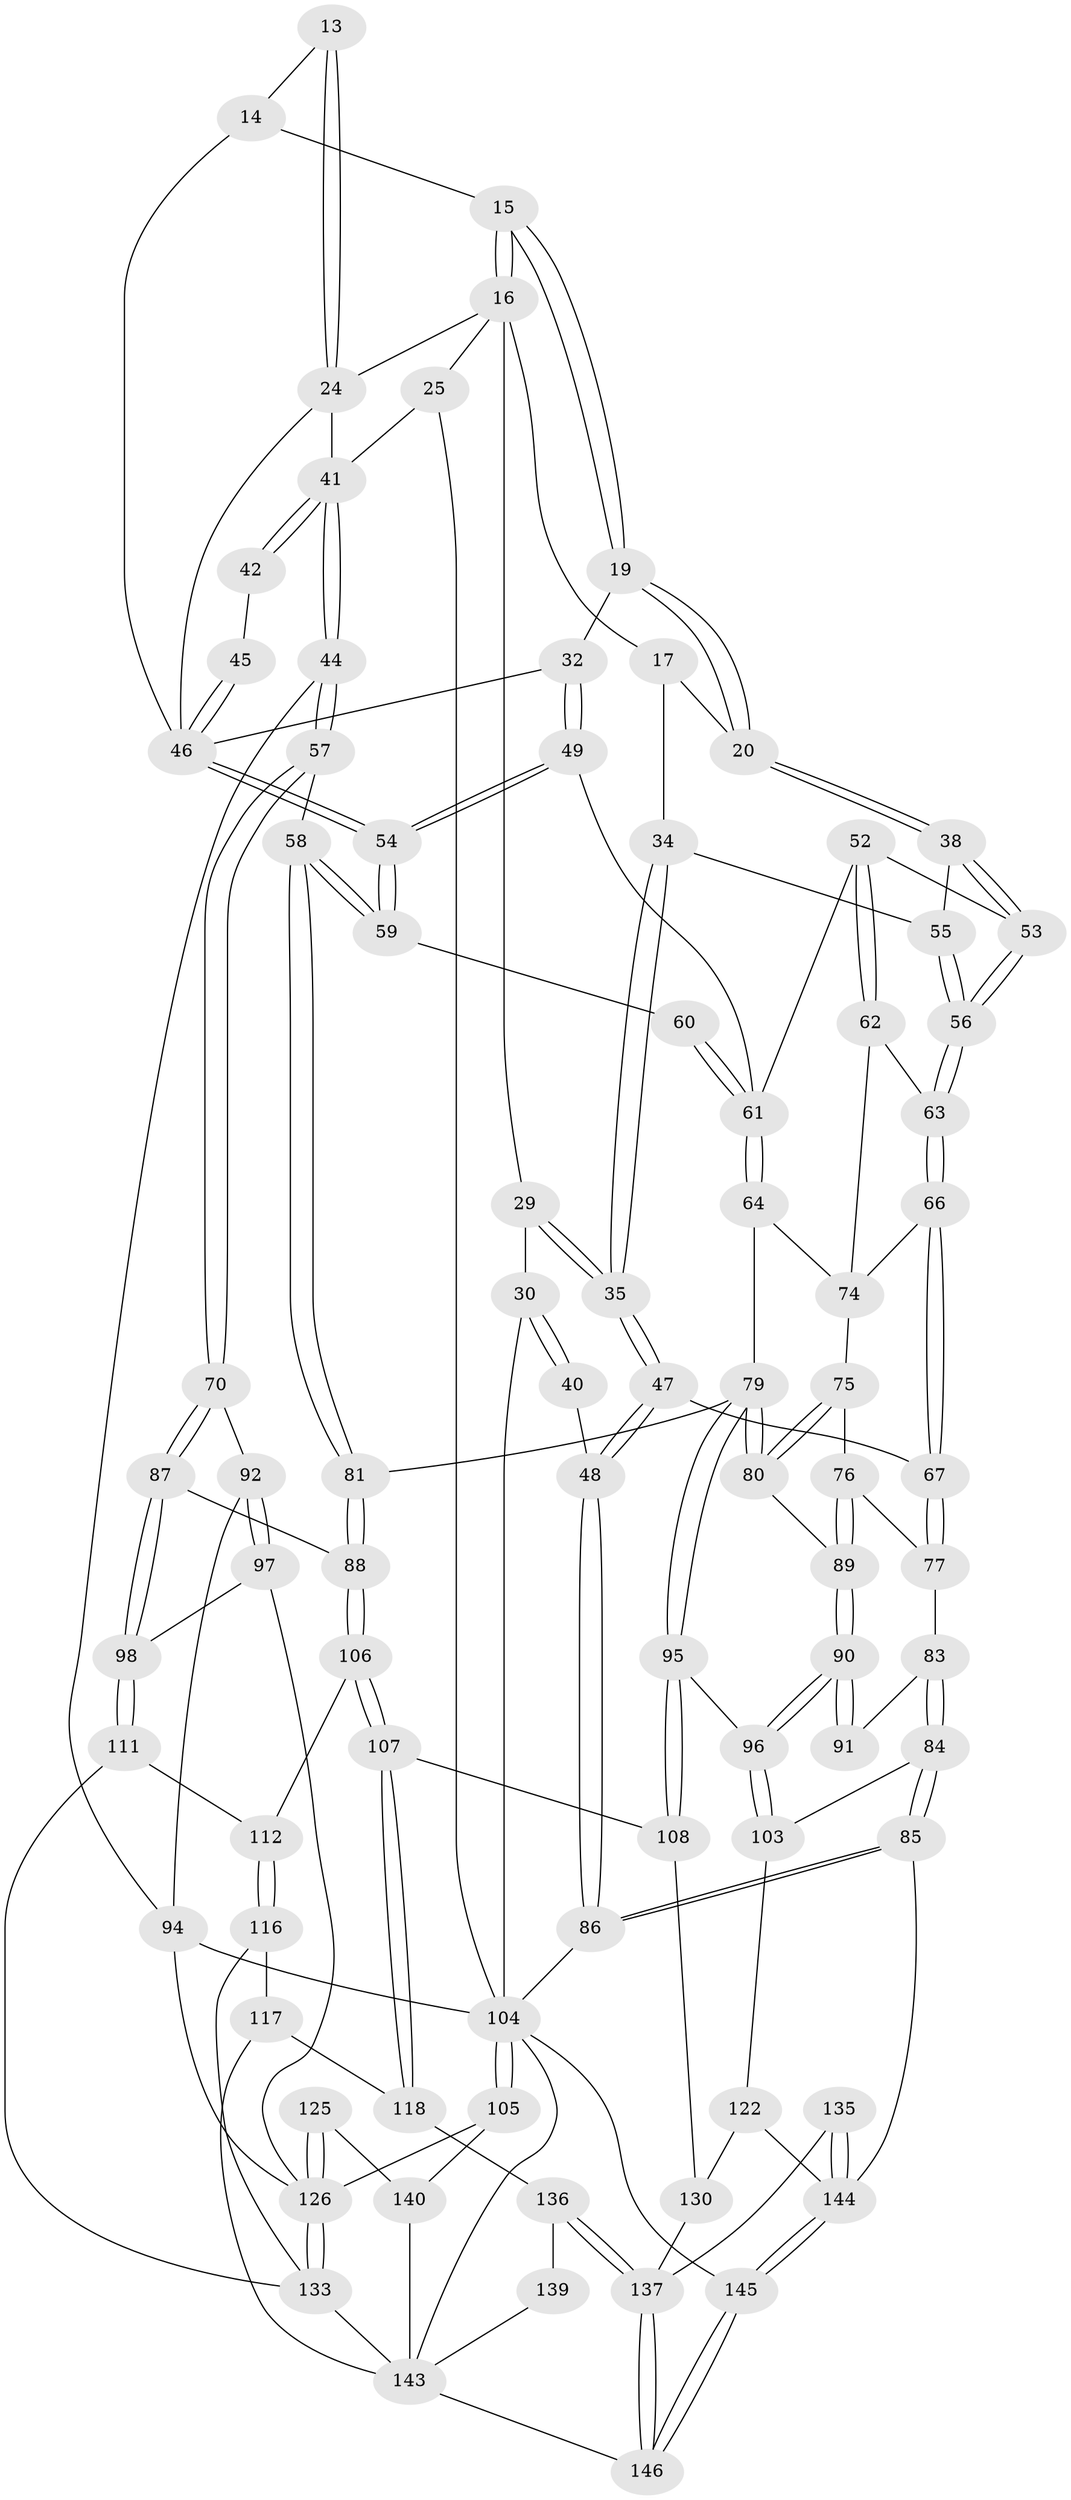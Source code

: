 // original degree distribution, {3: 0.0273972602739726, 4: 0.21232876712328766, 5: 0.5342465753424658, 6: 0.22602739726027396}
// Generated by graph-tools (version 1.1) at 2025/05/03/04/25 22:05:37]
// undirected, 87 vertices, 198 edges
graph export_dot {
graph [start="1"]
  node [color=gray90,style=filled];
  13 [pos="+0.6375139968256952+0.1485630348544641"];
  14 [pos="+0.6357136878989458+0.14835657816037068"];
  15 [pos="+0.5127158708756273+0.10163595349767313"];
  16 [pos="+0.49482545252743754+0",super="+9+10"];
  17 [pos="+0.25713514014851957+0.12153609026918592"];
  19 [pos="+0.49429099075281074+0.1808086251272379"];
  20 [pos="+0.4015884900274677+0.21856093865690543",super="+18"];
  24 [pos="+0.6735025677122359+0.21919859308074507",super="+23+12"];
  25 [pos="+0.94801182584022+0.1722455205832867",super="+4+3"];
  29 [pos="+0.10333877440802522+0.19451021396278098",super="+11"];
  30 [pos="+0.055055888496058254+0.13224761473341035",super="+7+6"];
  32 [pos="+0.5279346502412652+0.22122482684167724"];
  34 [pos="+0.26507792313551437+0.24611638943165096",super="+33"];
  35 [pos="+0.05521895763847352+0.34117556552385386"];
  38 [pos="+0.39392722476150627+0.2250360521333373"];
  40 [pos="+0+0.2149620565138341"];
  41 [pos="+0.8310922992474323+0.2738953064761873",super="+26+21+22"];
  42 [pos="+0.7951987681255182+0.23690977862978518"];
  44 [pos="+0.8455767768784362+0.30260345519550114"];
  45 [pos="+0.6936716912908824+0.24646169001839988"];
  46 [pos="+0.645606829127394+0.3231667360086797",super="+31+28+27"];
  47 [pos="+0.04985805347595754+0.3479006149612069"];
  48 [pos="+0+0.3464704178629848"];
  49 [pos="+0.5294055710379905+0.27299740308074005"];
  52 [pos="+0.4311063038580621+0.3203839702971739"];
  53 [pos="+0.40385109891531806+0.280447330333821"];
  54 [pos="+0.6303031673582133+0.35570909917474397"];
  55 [pos="+0.3099267104359669+0.3534859233509167",super="+39"];
  56 [pos="+0.31182340798738234+0.35938561730560253"];
  57 [pos="+0.6905044288738539+0.45676137720356896"];
  58 [pos="+0.686405430833653+0.45475746644581183"];
  59 [pos="+0.6299134919599363+0.4154486565338894"];
  60 [pos="+0.6133162760611215+0.419147206744458"];
  61 [pos="+0.5127184422642839+0.4561373532479159",super="+51+50"];
  62 [pos="+0.4285136473751628+0.3303369377152567"];
  63 [pos="+0.3096077722352345+0.3824167270372979"];
  64 [pos="+0.4642105200610452+0.4899633024676437"];
  66 [pos="+0.3052952529027272+0.3987782452862342"];
  67 [pos="+0.08393130567719329+0.3832029617166413"];
  70 [pos="+0.7171673792721144+0.49904362755248793"];
  74 [pos="+0.32091137089322747+0.4213194320599107",super="+65"];
  75 [pos="+0.3070463435800973+0.4507413093548519"];
  76 [pos="+0.2095618383953873+0.5194233618911879"];
  77 [pos="+0.11326120458059316+0.45702036035892596"];
  79 [pos="+0.3626658189201721+0.6258685926916953",super="+78"];
  80 [pos="+0.30696674588186457+0.5562814929338799"];
  81 [pos="+0.533931701995816+0.605143337917043"];
  83 [pos="+0.09231816448879812+0.5690180441993328",super="+82"];
  84 [pos="+0.026958269814029087+0.7024433288053433"];
  85 [pos="+0+0.7082225726139915"];
  86 [pos="+0+0.7154173121547172"];
  87 [pos="+0.6306142506304103+0.6515244013635187"];
  88 [pos="+0.5921779580642638+0.6727741873443595"];
  89 [pos="+0.21353858121473174+0.5256683337693314"];
  90 [pos="+0.20964078995968344+0.6184998821820797"];
  91 [pos="+0.2018990372660174+0.6144705450450667"];
  92 [pos="+0.7590341719148472+0.5321366025299388",super="+69"];
  94 [pos="+0.8808608301533524+0.6012344883582262",super="+93+72+73"];
  95 [pos="+0.34902399680033624+0.6568009709494443"];
  96 [pos="+0.22132757519037774+0.6517878466838507"];
  97 [pos="+0.8132110714864148+0.6814364290666761"];
  98 [pos="+0.8023826031779822+0.6877739413196496"];
  103 [pos="+0.11973229642140164+0.7352994007773122"];
  104 [pos="+1+1",super="+5+100+71"];
  105 [pos="+1+0.9171275613671435",super="+101"];
  106 [pos="+0.5904443242251115+0.6817171129836179"];
  107 [pos="+0.48107288283857197+0.7497737760566722"];
  108 [pos="+0.37168353297663165+0.7515113822826172"];
  111 [pos="+0.7684406955747578+0.7450675232296013"];
  112 [pos="+0.6082079791689827+0.7207802186005603"];
  116 [pos="+0.6193596404052051+0.7636236312539487"];
  117 [pos="+0.6061258278261402+0.8144559559112704"];
  118 [pos="+0.5433231503659018+0.872010565464662"];
  122 [pos="+0.14043080236500147+0.7856763882786372",super="+110"];
  125 [pos="+0.8789411329253771+0.9062255687600257",super="+120"];
  126 [pos="+0.8591807937376217+0.9132689323995867",super="+114"];
  130 [pos="+0.3565724154311497+0.8127739048350515",super="+109"];
  133 [pos="+0.8556160045189463+0.9205968048268138",super="+131+119+115"];
  135 [pos="+0.2129172841476903+0.8926537511835437"];
  136 [pos="+0.4392577176053239+0.956180073663143",super="+128+127"];
  137 [pos="+0.3082327291902107+1",super="+134+129"];
  139 [pos="+0.561115952742188+0.9289880375692642"];
  140 [pos="+0.9128719388843167+0.9044800143217813",super="+121"];
  143 [pos="+0.7007623409194873+1",super="+142+138+132"];
  144 [pos="+0+1",super="+124+123"];
  145 [pos="+0+1"];
  146 [pos="+0.2991573200725185+1"];
  13 -- 14;
  13 -- 24 [weight=2];
  13 -- 24;
  14 -- 15;
  14 -- 46;
  15 -- 16;
  15 -- 16;
  15 -- 19;
  15 -- 19;
  16 -- 24;
  16 -- 25;
  16 -- 17;
  16 -- 29;
  17 -- 20;
  17 -- 34;
  19 -- 20;
  19 -- 20;
  19 -- 32;
  20 -- 38;
  20 -- 38;
  24 -- 46;
  24 -- 41;
  25 -- 41 [weight=2];
  25 -- 104 [weight=2];
  29 -- 30 [weight=2];
  29 -- 35;
  29 -- 35;
  30 -- 40 [weight=2];
  30 -- 40;
  30 -- 104 [weight=2];
  32 -- 49;
  32 -- 49;
  32 -- 46;
  34 -- 35;
  34 -- 35;
  34 -- 55 [weight=2];
  35 -- 47;
  35 -- 47;
  38 -- 53;
  38 -- 53;
  38 -- 55;
  40 -- 48;
  41 -- 42 [weight=2];
  41 -- 42;
  41 -- 44;
  41 -- 44;
  42 -- 45;
  44 -- 57;
  44 -- 57;
  44 -- 94;
  45 -- 46 [weight=2];
  45 -- 46;
  46 -- 54;
  46 -- 54;
  47 -- 48;
  47 -- 48;
  47 -- 67;
  48 -- 86;
  48 -- 86;
  49 -- 54;
  49 -- 54;
  49 -- 61;
  52 -- 53;
  52 -- 62;
  52 -- 62;
  52 -- 61;
  53 -- 56;
  53 -- 56;
  54 -- 59;
  54 -- 59;
  55 -- 56;
  55 -- 56;
  56 -- 63;
  56 -- 63;
  57 -- 58;
  57 -- 70;
  57 -- 70;
  58 -- 59;
  58 -- 59;
  58 -- 81;
  58 -- 81;
  59 -- 60;
  60 -- 61 [weight=2];
  60 -- 61;
  61 -- 64;
  61 -- 64;
  62 -- 63;
  62 -- 74;
  63 -- 66;
  63 -- 66;
  64 -- 74;
  64 -- 79;
  66 -- 67;
  66 -- 67;
  66 -- 74;
  67 -- 77;
  67 -- 77;
  70 -- 87;
  70 -- 87;
  70 -- 92;
  74 -- 75;
  75 -- 76;
  75 -- 80;
  75 -- 80;
  76 -- 77;
  76 -- 89;
  76 -- 89;
  77 -- 83;
  79 -- 80;
  79 -- 80;
  79 -- 95;
  79 -- 95;
  79 -- 81;
  80 -- 89;
  81 -- 88;
  81 -- 88;
  83 -- 84;
  83 -- 84;
  83 -- 91 [weight=2];
  84 -- 85;
  84 -- 85;
  84 -- 103;
  85 -- 86;
  85 -- 86;
  85 -- 144;
  86 -- 104;
  87 -- 88;
  87 -- 98;
  87 -- 98;
  88 -- 106;
  88 -- 106;
  89 -- 90;
  89 -- 90;
  90 -- 91;
  90 -- 91;
  90 -- 96;
  90 -- 96;
  92 -- 97;
  92 -- 97;
  92 -- 94 [weight=2];
  94 -- 104 [weight=2];
  94 -- 126;
  95 -- 96;
  95 -- 108;
  95 -- 108;
  96 -- 103;
  96 -- 103;
  97 -- 98;
  97 -- 126;
  98 -- 111;
  98 -- 111;
  103 -- 122;
  104 -- 105 [weight=2];
  104 -- 105;
  104 -- 145;
  104 -- 143;
  105 -- 126;
  105 -- 140;
  106 -- 107;
  106 -- 107;
  106 -- 112;
  107 -- 108;
  107 -- 118;
  107 -- 118;
  108 -- 130;
  111 -- 112;
  111 -- 133;
  112 -- 116;
  112 -- 116;
  116 -- 117;
  116 -- 133;
  117 -- 118;
  117 -- 143;
  118 -- 136;
  122 -- 130 [weight=2];
  122 -- 144;
  125 -- 126 [weight=2];
  125 -- 126;
  125 -- 140 [weight=2];
  126 -- 133 [weight=2];
  126 -- 133;
  130 -- 137;
  133 -- 143 [weight=2];
  135 -- 144 [weight=2];
  135 -- 144;
  135 -- 137;
  136 -- 137 [weight=2];
  136 -- 137;
  136 -- 139 [weight=2];
  137 -- 146;
  137 -- 146;
  139 -- 143;
  140 -- 143;
  143 -- 146;
  144 -- 145;
  144 -- 145;
  145 -- 146;
  145 -- 146;
}
